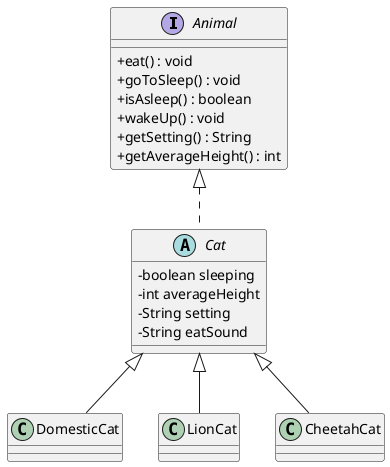 @startuml
skinparam classAttributeIconSize 0

interface Animal
{
  + eat() : void
  + goToSleep() : void
  + isAsleep() : boolean
  + wakeUp() : void
  + getSetting() : String
  + getAverageHeight() : int
}

abstract class Cat  implements Animal {
  - boolean sleeping
  - int averageHeight
  - String setting
  - String eatSound
}

class DomesticCat extends Cat {
}

class LionCat extends Cat {}

class CheetahCat extends Cat {}

@enduml